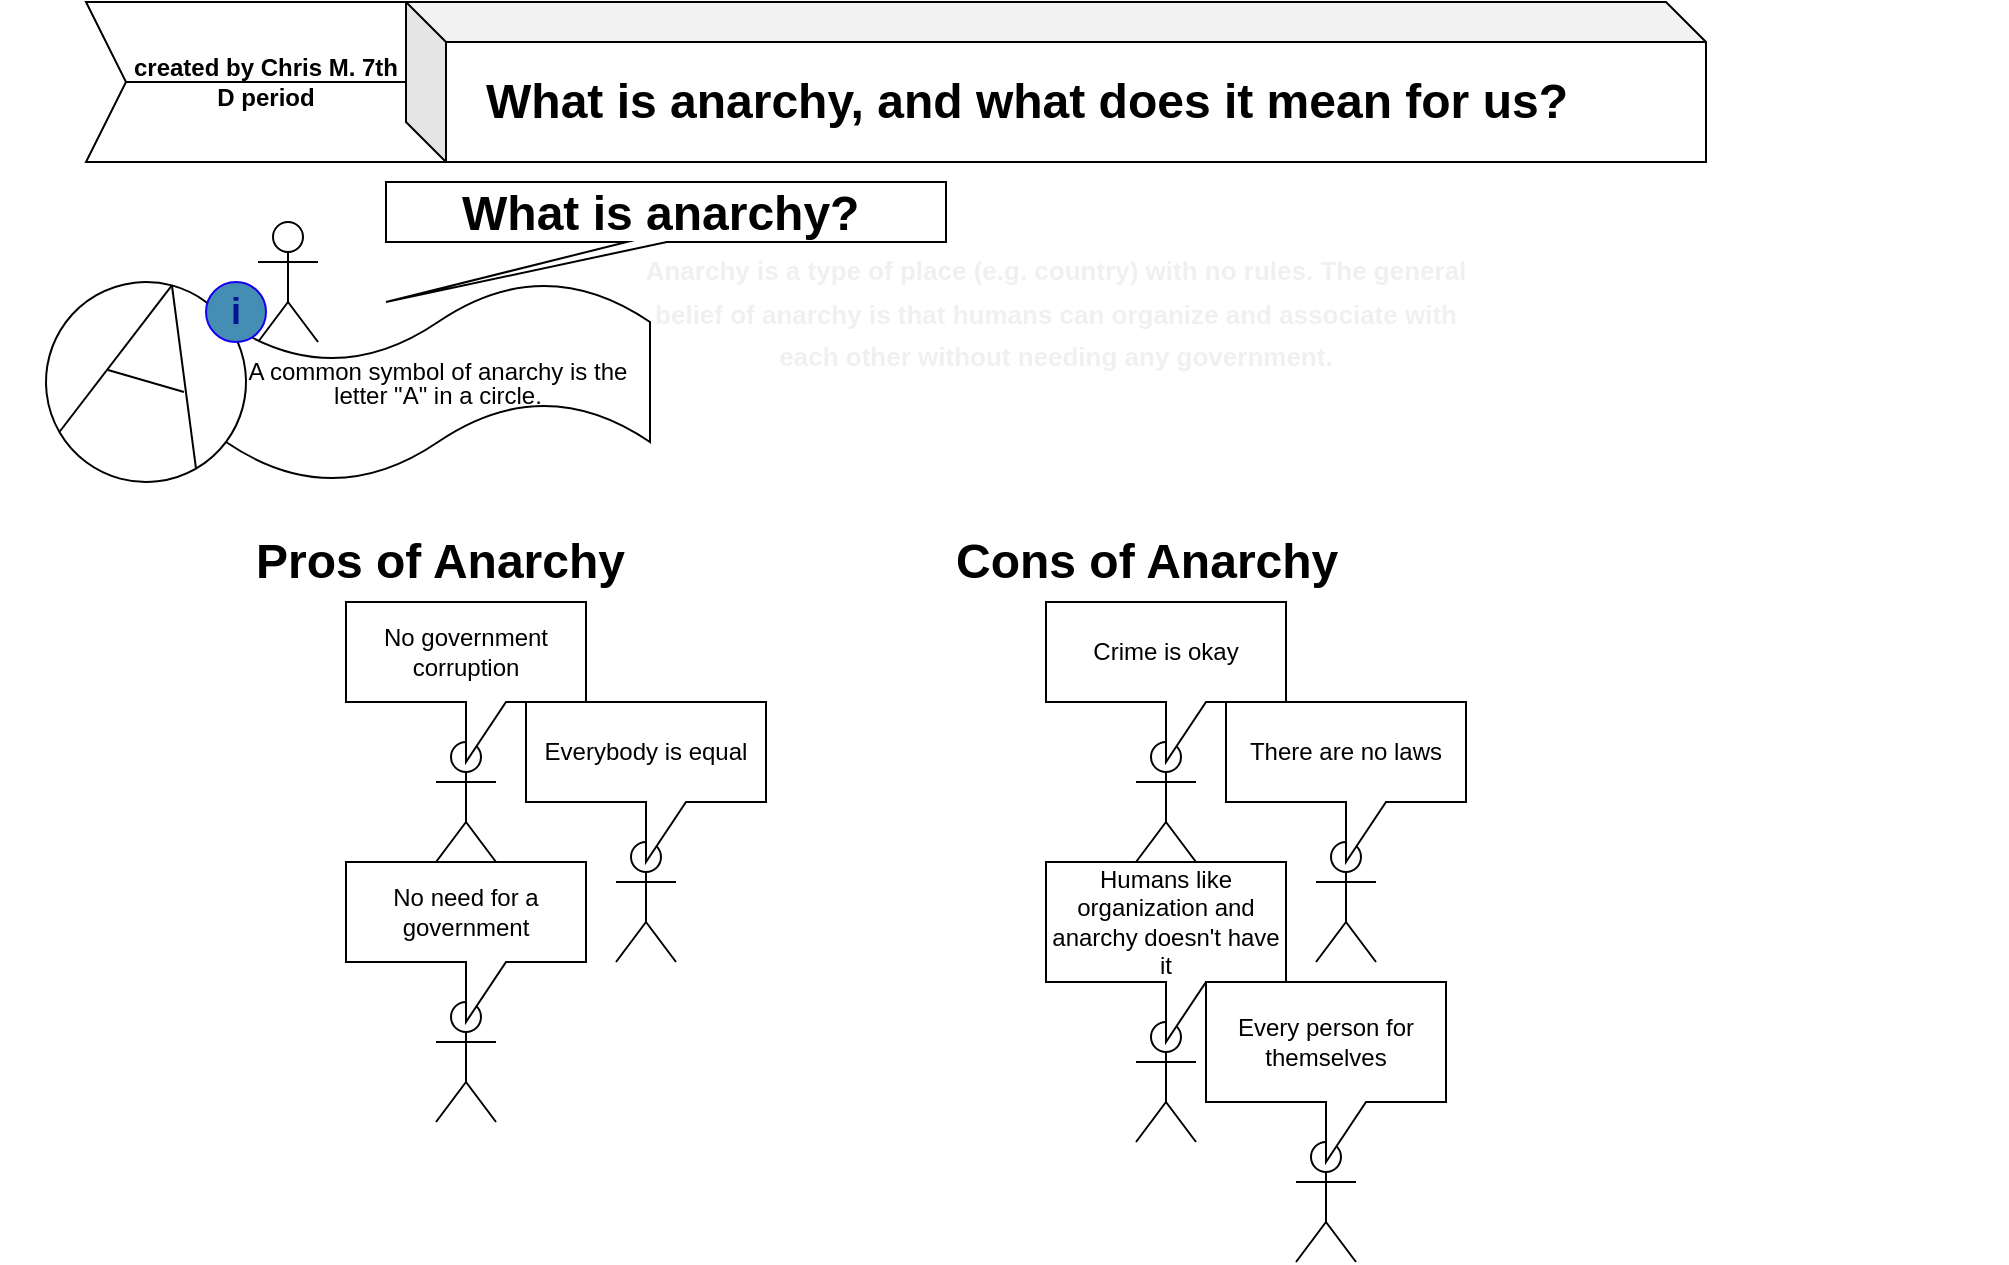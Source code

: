 <mxfile version="18.0.2" type="github">
  <diagram id="Wr9ieiFXXgjbIbM-0Co7" name="Page-1">
    <mxGraphModel dx="1172" dy="521" grid="1" gridSize="10" guides="1" tooltips="1" connect="1" arrows="1" fold="1" page="1" pageScale="1" pageWidth="291" pageHeight="413" math="0" shadow="0">
      <root>
        <mxCell id="0" />
        <mxCell id="1" parent="0" />
        <mxCell id="mByRuBW2W1IyxeVX7oiz-3" value="Actor" style="shape=umlActor;verticalLabelPosition=bottom;verticalAlign=top;html=1;outlineConnect=0;fontColor=none;noLabel=1;" vertex="1" parent="1">
          <mxGeometry x="175" y="370" width="30" height="60" as="geometry" />
        </mxCell>
        <mxCell id="DWfOjffaAkUqYP_U8kg8-15" value="" style="shape=step;perimeter=stepPerimeter;whiteSpace=wrap;html=1;fixedSize=1;fontFamily=Helvetica;fontSize=18;size=20;" parent="1" vertex="1">
          <mxGeometry width="210" height="80" as="geometry" />
        </mxCell>
        <mxCell id="DWfOjffaAkUqYP_U8kg8-18" value="" style="shape=callout;whiteSpace=wrap;html=1;perimeter=calloutPerimeter;fontFamily=Helvetica;fontSize=18;fontColor=none;strokeColor=default;fillColor=default;position2=0;size=30;position=0.43;" parent="1" vertex="1">
          <mxGeometry x="150" y="90" width="280" height="60" as="geometry" />
        </mxCell>
        <mxCell id="DWfOjffaAkUqYP_U8kg8-1" value="&lt;h1&gt;What is anarchy?&lt;/h1&gt;" style="text;html=1;strokeColor=none;fillColor=none;spacing=5;spacingTop=-20;whiteSpace=wrap;overflow=hidden;rounded=0;" parent="1" vertex="1">
          <mxGeometry x="183" y="86" width="640" height="120" as="geometry" />
        </mxCell>
        <mxCell id="DWfOjffaAkUqYP_U8kg8-6" value="" style="group;rotation=30;direction=south;" parent="1" vertex="1" connectable="0">
          <mxGeometry y="130" width="230" height="180" as="geometry" />
        </mxCell>
        <mxCell id="DWfOjffaAkUqYP_U8kg8-7" value="" style="group;rotation=18;" parent="DWfOjffaAkUqYP_U8kg8-6" vertex="1" connectable="0">
          <mxGeometry x="-20" y="10" width="230" height="180" as="geometry" />
        </mxCell>
        <mxCell id="DWfOjffaAkUqYP_U8kg8-17" value="Actor" style="shape=umlActor;verticalLabelPosition=bottom;verticalAlign=top;html=1;outlineConnect=0;fontFamily=Helvetica;fontSize=18;fontColor=none;strokeColor=default;fillColor=default;noLabel=1;" parent="DWfOjffaAkUqYP_U8kg8-7" vertex="1">
          <mxGeometry x="106" y="-30" width="30" height="60" as="geometry" />
        </mxCell>
        <mxCell id="DWfOjffaAkUqYP_U8kg8-8" value="&lt;p style=&quot;line-height: 1;&quot;&gt;A common symbol of anarchy is the letter &quot;A&quot; in a circle.&lt;/p&gt;" style="shape=tape;html=1;size=0.4;spacing=4;textDirection=ltr;whiteSpace=wrap;horizontal=1;" parent="DWfOjffaAkUqYP_U8kg8-7" vertex="1">
          <mxGeometry x="90" width="212" height="100" as="geometry" />
        </mxCell>
        <mxCell id="DWfOjffaAkUqYP_U8kg8-2" value="" style="ellipse;whiteSpace=wrap;html=1;aspect=fixed;rotation=15;" parent="DWfOjffaAkUqYP_U8kg8-7" vertex="1">
          <mxGeometry width="100" height="100" as="geometry" />
        </mxCell>
        <mxCell id="DWfOjffaAkUqYP_U8kg8-3" value="" style="endArrow=none;html=1;rounded=0;exitX=0;exitY=1;exitDx=0;exitDy=0;entryX=0.5;entryY=0;entryDx=0;entryDy=0;" parent="DWfOjffaAkUqYP_U8kg8-7" source="DWfOjffaAkUqYP_U8kg8-2" target="DWfOjffaAkUqYP_U8kg8-2" edge="1">
          <mxGeometry width="50" height="50" relative="1" as="geometry">
            <mxPoint x="-8" y="76" as="sourcePoint" />
            <mxPoint x="52" y="40" as="targetPoint" />
          </mxGeometry>
        </mxCell>
        <mxCell id="DWfOjffaAkUqYP_U8kg8-4" value="" style="endArrow=none;html=1;rounded=0;exitX=1;exitY=1;exitDx=0;exitDy=0;" parent="DWfOjffaAkUqYP_U8kg8-7" source="DWfOjffaAkUqYP_U8kg8-2" edge="1">
          <mxGeometry width="50" height="50" relative="1" as="geometry">
            <mxPoint x="14" y="87" as="sourcePoint" />
            <mxPoint x="63" y="2" as="targetPoint" />
          </mxGeometry>
        </mxCell>
        <mxCell id="DWfOjffaAkUqYP_U8kg8-5" value="" style="endArrow=none;html=1;rounded=0;" parent="DWfOjffaAkUqYP_U8kg8-7" edge="1">
          <mxGeometry width="50" height="50" relative="1" as="geometry">
            <mxPoint x="69" y="55" as="sourcePoint" />
            <mxPoint x="31" y="44" as="targetPoint" />
          </mxGeometry>
        </mxCell>
        <mxCell id="DWfOjffaAkUqYP_U8kg8-12" value="&lt;span style=&quot;font-size: 18px;&quot;&gt;&lt;font style=&quot;font-size: 18px;&quot;&gt;i&lt;/font&gt;&lt;/span&gt;" style="ellipse;whiteSpace=wrap;html=1;aspect=fixed;fontFamily=Helvetica;fillColor=#448EB3;strokeColor=#1800F0;fontColor=#001494;fontStyle=1;fontSize=18;" parent="DWfOjffaAkUqYP_U8kg8-7" vertex="1">
          <mxGeometry x="80" width="30" height="30" as="geometry" />
        </mxCell>
        <mxCell id="DWfOjffaAkUqYP_U8kg8-14" value="" style="shape=cube;html=1;boundedLbl=1;backgroundOutline=1;darkOpacity=0.05;darkOpacity2=0.1;fontFamily=Helvetica;fontSize=18;whiteSpace=wrap;" parent="1" vertex="1">
          <mxGeometry x="160" width="650" height="80" as="geometry" />
        </mxCell>
        <mxCell id="JPoifFXFvs0oPWxvo5Is-1" value="&lt;h1&gt;What is anarchy, and what does it mean for us?&lt;/h1&gt;" style="text;html=1;strokeColor=none;fillColor=none;spacing=5;spacingTop=-20;whiteSpace=wrap;overflow=hidden;rounded=0;" parent="1" vertex="1">
          <mxGeometry x="195" y="30" width="580" height="120" as="geometry" />
        </mxCell>
        <mxCell id="JPoifFXFvs0oPWxvo5Is-2" value="&lt;b&gt;created by Chris M. 7th D period&lt;/b&gt;" style="text;html=1;strokeColor=none;fillColor=none;align=center;verticalAlign=middle;whiteSpace=wrap;rounded=0;" parent="1" vertex="1">
          <mxGeometry x="20" y="15" width="140" height="50" as="geometry" />
        </mxCell>
        <mxCell id="DWfOjffaAkUqYP_U8kg8-16" value="" style="endArrow=none;html=1;rounded=0;fontFamily=Helvetica;fontSize=18;fontColor=default;exitX=0;exitY=0.5;exitDx=0;exitDy=0;entryX=1;entryY=0.5;entryDx=0;entryDy=0;" parent="1" source="JPoifFXFvs0oPWxvo5Is-2" target="JPoifFXFvs0oPWxvo5Is-2" edge="1">
          <mxGeometry width="50" height="50" relative="1" as="geometry">
            <mxPoint x="20" y="70" as="sourcePoint" />
            <mxPoint x="70" y="20" as="targetPoint" />
          </mxGeometry>
        </mxCell>
        <mxCell id="DWfOjffaAkUqYP_U8kg8-20" value="&lt;span style=&quot;color: rgb(240, 240, 240); text-align: left; line-height: 0.5;&quot;&gt;&lt;font style=&quot;font-size: 13px;&quot;&gt;Anarchy is a type of place (e.g. country) with no rules. The general belief of anarchy is that humans can organize and associate with each other without needing any government.&lt;/font&gt;&lt;/span&gt;" style="text;html=1;strokeColor=none;fillColor=none;align=center;verticalAlign=middle;whiteSpace=wrap;rounded=0;fontFamily=Helvetica;fontSize=18;fontColor=none;fontStyle=1" parent="1" vertex="1">
          <mxGeometry x="270" y="130" width="430" height="50" as="geometry" />
        </mxCell>
        <mxCell id="mByRuBW2W1IyxeVX7oiz-1" value="&lt;h1&gt;Pros of Anarchy&lt;/h1&gt;&lt;div&gt;&lt;br&gt;&lt;/div&gt;" style="text;html=1;strokeColor=none;fillColor=none;spacing=5;spacingTop=-20;whiteSpace=wrap;overflow=hidden;rounded=0;" vertex="1" parent="1">
          <mxGeometry x="80" y="260" width="530" height="120" as="geometry" />
        </mxCell>
        <mxCell id="mByRuBW2W1IyxeVX7oiz-2" value="No government corruption" style="shape=callout;whiteSpace=wrap;html=1;perimeter=calloutPerimeter;" vertex="1" parent="1">
          <mxGeometry x="130" y="300" width="120" height="80" as="geometry" />
        </mxCell>
        <mxCell id="mByRuBW2W1IyxeVX7oiz-7" value="Actor" style="shape=umlActor;verticalLabelPosition=bottom;verticalAlign=top;html=1;outlineConnect=0;fontColor=none;noLabel=1;" vertex="1" parent="1">
          <mxGeometry x="265" y="420" width="30" height="60" as="geometry" />
        </mxCell>
        <mxCell id="mByRuBW2W1IyxeVX7oiz-8" value="Everybody is equal&lt;span style=&quot;color: rgba(0, 0, 0, 0); font-family: monospace; font-size: 0px; text-align: start;&quot;&gt;%3CmxGraphModel%3E%3Croot%3E%3CmxCell%20id%3D%220%22%2F%3E%3CmxCell%20id%3D%221%22%20parent%3D%220%22%2F%3E%3CmxCell%20id%3D%222%22%20value%3D%22Actor%22%20style%3D%22shape%3DumlActor%3BverticalLabelPosition%3Dbottom%3BverticalAlign%3Dtop%3Bhtml%3D1%3BoutlineConnect%3D0%3BfontColor%3Dnone%3BnoLabel%3D1%3B%22%20vertex%3D%221%22%20parent%3D%221%22%3E%3CmxGeometry%20x%3D%22-145%22%20y%3D%22390%22%20width%3D%2230%22%20height%3D%2260%22%20as%3D%22geometry%22%2F%3E%3C%2FmxCell%3E%3CmxCell%20id%3D%223%22%20value%3D%22No%20government%20corruption%22%20style%3D%22shape%3Dcallout%3BwhiteSpace%3Dwrap%3Bhtml%3D1%3Bperimeter%3DcalloutPerimeter%3B%22%20vertex%3D%221%22%20parent%3D%221%22%3E%3CmxGeometry%20x%3D%22-190%22%20y%3D%22320%22%20width%3D%22120%22%20height%3D%2280%22%20as%3D%22geometry%22%2F%3E%3C%2FmxCell%3E%3C%2Froot%3E%3C%2FmxGraphModel%3E&lt;/span&gt;" style="shape=callout;whiteSpace=wrap;html=1;perimeter=calloutPerimeter;" vertex="1" parent="1">
          <mxGeometry x="220" y="350" width="120" height="80" as="geometry" />
        </mxCell>
        <mxCell id="mByRuBW2W1IyxeVX7oiz-9" value="Actor" style="shape=umlActor;verticalLabelPosition=bottom;verticalAlign=top;html=1;outlineConnect=0;fontColor=none;noLabel=1;" vertex="1" parent="1">
          <mxGeometry x="175" y="500" width="30" height="60" as="geometry" />
        </mxCell>
        <mxCell id="mByRuBW2W1IyxeVX7oiz-10" value="No need for a government" style="shape=callout;whiteSpace=wrap;html=1;perimeter=calloutPerimeter;" vertex="1" parent="1">
          <mxGeometry x="130" y="430" width="120" height="80" as="geometry" />
        </mxCell>
        <mxCell id="mByRuBW2W1IyxeVX7oiz-11" value="Actor" style="shape=umlActor;verticalLabelPosition=bottom;verticalAlign=top;html=1;outlineConnect=0;fontColor=none;noLabel=1;" vertex="1" parent="1">
          <mxGeometry x="525" y="370" width="30" height="60" as="geometry" />
        </mxCell>
        <mxCell id="mByRuBW2W1IyxeVX7oiz-12" value="&lt;h1&gt;Cons of Anarchy&lt;/h1&gt;" style="text;html=1;strokeColor=none;fillColor=none;spacing=5;spacingTop=-20;whiteSpace=wrap;overflow=hidden;rounded=0;" vertex="1" parent="1">
          <mxGeometry x="430" y="260" width="530" height="120" as="geometry" />
        </mxCell>
        <mxCell id="mByRuBW2W1IyxeVX7oiz-13" value="Crime is okay" style="shape=callout;whiteSpace=wrap;html=1;perimeter=calloutPerimeter;" vertex="1" parent="1">
          <mxGeometry x="480" y="300" width="120" height="80" as="geometry" />
        </mxCell>
        <mxCell id="mByRuBW2W1IyxeVX7oiz-14" value="Actor" style="shape=umlActor;verticalLabelPosition=bottom;verticalAlign=top;html=1;outlineConnect=0;fontColor=none;noLabel=1;" vertex="1" parent="1">
          <mxGeometry x="615" y="420" width="30" height="60" as="geometry" />
        </mxCell>
        <mxCell id="mByRuBW2W1IyxeVX7oiz-15" value="There are no laws" style="shape=callout;whiteSpace=wrap;html=1;perimeter=calloutPerimeter;" vertex="1" parent="1">
          <mxGeometry x="570" y="350" width="120" height="80" as="geometry" />
        </mxCell>
        <mxCell id="mByRuBW2W1IyxeVX7oiz-16" value="Actor" style="shape=umlActor;verticalLabelPosition=bottom;verticalAlign=top;html=1;outlineConnect=0;fontColor=none;noLabel=1;" vertex="1" parent="1">
          <mxGeometry x="525" y="510" width="30" height="60" as="geometry" />
        </mxCell>
        <mxCell id="mByRuBW2W1IyxeVX7oiz-17" value="Humans like organization and anarchy doesn&#39;t have it" style="shape=callout;whiteSpace=wrap;html=1;perimeter=calloutPerimeter;" vertex="1" parent="1">
          <mxGeometry x="480" y="430" width="120" height="90" as="geometry" />
        </mxCell>
        <mxCell id="mByRuBW2W1IyxeVX7oiz-18" value="Actor" style="shape=umlActor;verticalLabelPosition=bottom;verticalAlign=top;html=1;outlineConnect=0;fontColor=none;noLabel=1;" vertex="1" parent="1">
          <mxGeometry x="605" y="570" width="30" height="60" as="geometry" />
        </mxCell>
        <mxCell id="mByRuBW2W1IyxeVX7oiz-19" value="Every person for themselves" style="shape=callout;whiteSpace=wrap;html=1;perimeter=calloutPerimeter;" vertex="1" parent="1">
          <mxGeometry x="560" y="490" width="120" height="90" as="geometry" />
        </mxCell>
      </root>
    </mxGraphModel>
  </diagram>
</mxfile>
